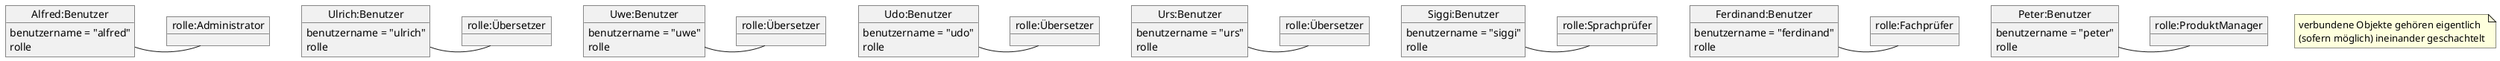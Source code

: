 @startuml 1b

note "verbundene Objekte gehören eigentlich\n(sofern möglich) ineinander geschachtelt" as n1

object "Alfred:Benutzer" as b1{
    benutzername = "alfred"
    rolle
}
object "rolle:Administrator" as r1
b1::rolle - r1


object "Ulrich:Benutzer" as b2{
    benutzername = "ulrich"
    rolle
}
object "rolle:Übersetzer" as ü2
b2::rolle - ü2

object "Uwe:Benutzer" as b3{
    benutzername = "uwe"
    rolle
}
object "rolle:Übersetzer" as ü3
b3::rolle - ü3

object "Udo:Benutzer" as b4{
    benutzername = "udo"
    rolle
}
object "rolle:Übersetzer" as ü4
b4::rolle - ü4

object "Urs:Benutzer" as b5{
    benutzername = "urs"
    rolle
}
object "rolle:Übersetzer" as ü5
b5::rolle - ü5

object "Siggi:Benutzer" as b6{
    benutzername = "siggi"
    rolle
}
object "rolle:Sprachprüfer" as s6
b6::rolle - s6

object "Ferdinand:Benutzer" as b7{
    benutzername = "ferdinand"
    rolle
}
object "rolle:Fachprüfer" as f7
b7::rolle - f7

object "Peter:Benutzer" as b8{
    benutzername = "peter"
    rolle
}
object "rolle:ProduktManager" as p8
b8::rolle - p8


@enduml